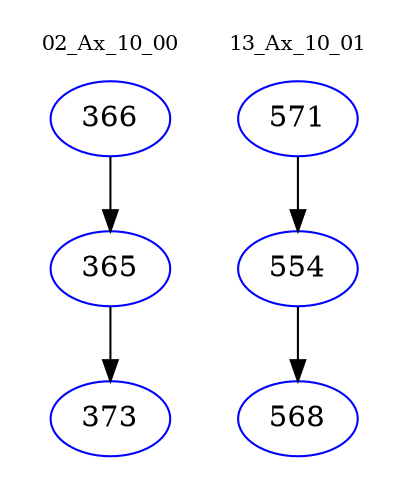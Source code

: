digraph{
subgraph cluster_0 {
color = white
label = "02_Ax_10_00";
fontsize=10;
T0_366 [label="366", color="blue"]
T0_366 -> T0_365 [color="black"]
T0_365 [label="365", color="blue"]
T0_365 -> T0_373 [color="black"]
T0_373 [label="373", color="blue"]
}
subgraph cluster_1 {
color = white
label = "13_Ax_10_01";
fontsize=10;
T1_571 [label="571", color="blue"]
T1_571 -> T1_554 [color="black"]
T1_554 [label="554", color="blue"]
T1_554 -> T1_568 [color="black"]
T1_568 [label="568", color="blue"]
}
}
